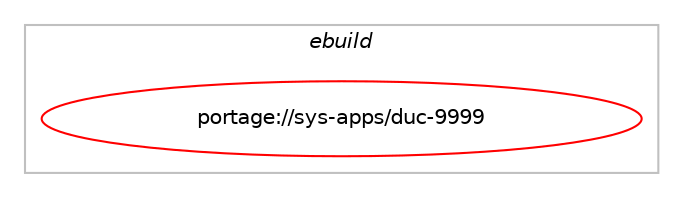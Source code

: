 digraph prolog {

# *************
# Graph options
# *************

newrank=true;
concentrate=true;
compound=true;
graph [rankdir=LR,fontname=Helvetica,fontsize=10,ranksep=1.5];#, ranksep=2.5, nodesep=0.2];
edge  [arrowhead=vee];
node  [fontname=Helvetica,fontsize=10];

# **********
# The ebuild
# **********

subgraph cluster_leftcol {
color=gray;
label=<<i>ebuild</i>>;
id [label="portage://sys-apps/duc-9999", color=red, width=4, href="../sys-apps/duc-9999.svg"];
}

# ****************
# The dependencies
# ****************

subgraph cluster_midcol {
color=gray;
label=<<i>dependencies</i>>;
subgraph cluster_compile {
fillcolor="#eeeeee";
style=filled;
label=<<i>compile</i>>;
# *** BEGIN UNKNOWN DEPENDENCY TYPE (TODO) ***
# id -> equal(use_conditional_group(positive,cairo,portage://sys-apps/duc-9999,[package_dependency(portage://sys-apps/duc-9999,install,no,x11-libs,cairo,none,[,,],[],[]),package_dependency(portage://sys-apps/duc-9999,install,no,x11-libs,pango,none,[,,],[],[])]))
# *** END UNKNOWN DEPENDENCY TYPE (TODO) ***

# *** BEGIN UNKNOWN DEPENDENCY TYPE (TODO) ***
# id -> equal(use_conditional_group(positive,gui,portage://sys-apps/duc-9999,[use_conditional_group(positive,X,portage://sys-apps/duc-9999,[package_dependency(portage://sys-apps/duc-9999,install,no,x11-libs,cairo,none,[,,],[],[use(enable(X),none)]),package_dependency(portage://sys-apps/duc-9999,install,no,x11-libs,libX11,none,[,,],[],[]),package_dependency(portage://sys-apps/duc-9999,install,no,x11-libs,pango,none,[,,],[],[use(enable(X),none)])]),use_conditional_group(negative,X,portage://sys-apps/duc-9999,[package_dependency(portage://sys-apps/duc-9999,install,no,media-libs,glfw,greaterequal,[3.0,,,3.0],[],[])])]))
# *** END UNKNOWN DEPENDENCY TYPE (TODO) ***

# *** BEGIN UNKNOWN DEPENDENCY TYPE (TODO) ***
# id -> equal(use_conditional_group(positive,leveldb,portage://sys-apps/duc-9999,[package_dependency(portage://sys-apps/duc-9999,install,no,dev-libs,leveldb,none,[,,],any_same_slot,[])]))
# *** END UNKNOWN DEPENDENCY TYPE (TODO) ***

# *** BEGIN UNKNOWN DEPENDENCY TYPE (TODO) ***
# id -> equal(use_conditional_group(positive,ncurses,portage://sys-apps/duc-9999,[package_dependency(portage://sys-apps/duc-9999,install,no,sys-libs,ncurses,none,[,,],any_same_slot,[])]))
# *** END UNKNOWN DEPENDENCY TYPE (TODO) ***

# *** BEGIN UNKNOWN DEPENDENCY TYPE (TODO) ***
# id -> equal(use_conditional_group(positive,sqlite,portage://sys-apps/duc-9999,[package_dependency(portage://sys-apps/duc-9999,install,no,dev-db,sqlite,none,[,,],[slot(3)],[])]))
# *** END UNKNOWN DEPENDENCY TYPE (TODO) ***

# *** BEGIN UNKNOWN DEPENDENCY TYPE (TODO) ***
# id -> equal(use_conditional_group(positive,tokyocabinet,portage://sys-apps/duc-9999,[package_dependency(portage://sys-apps/duc-9999,install,no,dev-db,tokyocabinet,none,[,,],[],[])]))
# *** END UNKNOWN DEPENDENCY TYPE (TODO) ***

}
subgraph cluster_compileandrun {
fillcolor="#eeeeee";
style=filled;
label=<<i>compile and run</i>>;
}
subgraph cluster_run {
fillcolor="#eeeeee";
style=filled;
label=<<i>run</i>>;
# *** BEGIN UNKNOWN DEPENDENCY TYPE (TODO) ***
# id -> equal(use_conditional_group(positive,cairo,portage://sys-apps/duc-9999,[package_dependency(portage://sys-apps/duc-9999,run,no,x11-libs,cairo,none,[,,],[],[]),package_dependency(portage://sys-apps/duc-9999,run,no,x11-libs,pango,none,[,,],[],[])]))
# *** END UNKNOWN DEPENDENCY TYPE (TODO) ***

# *** BEGIN UNKNOWN DEPENDENCY TYPE (TODO) ***
# id -> equal(use_conditional_group(positive,gui,portage://sys-apps/duc-9999,[use_conditional_group(positive,X,portage://sys-apps/duc-9999,[package_dependency(portage://sys-apps/duc-9999,run,no,x11-libs,cairo,none,[,,],[],[use(enable(X),none)]),package_dependency(portage://sys-apps/duc-9999,run,no,x11-libs,libX11,none,[,,],[],[]),package_dependency(portage://sys-apps/duc-9999,run,no,x11-libs,pango,none,[,,],[],[use(enable(X),none)])]),use_conditional_group(negative,X,portage://sys-apps/duc-9999,[package_dependency(portage://sys-apps/duc-9999,run,no,media-libs,glfw,greaterequal,[3.0,,,3.0],[],[])])]))
# *** END UNKNOWN DEPENDENCY TYPE (TODO) ***

# *** BEGIN UNKNOWN DEPENDENCY TYPE (TODO) ***
# id -> equal(use_conditional_group(positive,leveldb,portage://sys-apps/duc-9999,[package_dependency(portage://sys-apps/duc-9999,run,no,dev-libs,leveldb,none,[,,],any_same_slot,[])]))
# *** END UNKNOWN DEPENDENCY TYPE (TODO) ***

# *** BEGIN UNKNOWN DEPENDENCY TYPE (TODO) ***
# id -> equal(use_conditional_group(positive,ncurses,portage://sys-apps/duc-9999,[package_dependency(portage://sys-apps/duc-9999,run,no,sys-libs,ncurses,none,[,,],any_same_slot,[])]))
# *** END UNKNOWN DEPENDENCY TYPE (TODO) ***

# *** BEGIN UNKNOWN DEPENDENCY TYPE (TODO) ***
# id -> equal(use_conditional_group(positive,sqlite,portage://sys-apps/duc-9999,[package_dependency(portage://sys-apps/duc-9999,run,no,dev-db,sqlite,none,[,,],[slot(3)],[])]))
# *** END UNKNOWN DEPENDENCY TYPE (TODO) ***

# *** BEGIN UNKNOWN DEPENDENCY TYPE (TODO) ***
# id -> equal(use_conditional_group(positive,tokyocabinet,portage://sys-apps/duc-9999,[package_dependency(portage://sys-apps/duc-9999,run,no,dev-db,tokyocabinet,none,[,,],[],[])]))
# *** END UNKNOWN DEPENDENCY TYPE (TODO) ***

}
}

# **************
# The candidates
# **************

subgraph cluster_choices {
rank=same;
color=gray;
label=<<i>candidates</i>>;

}

}
